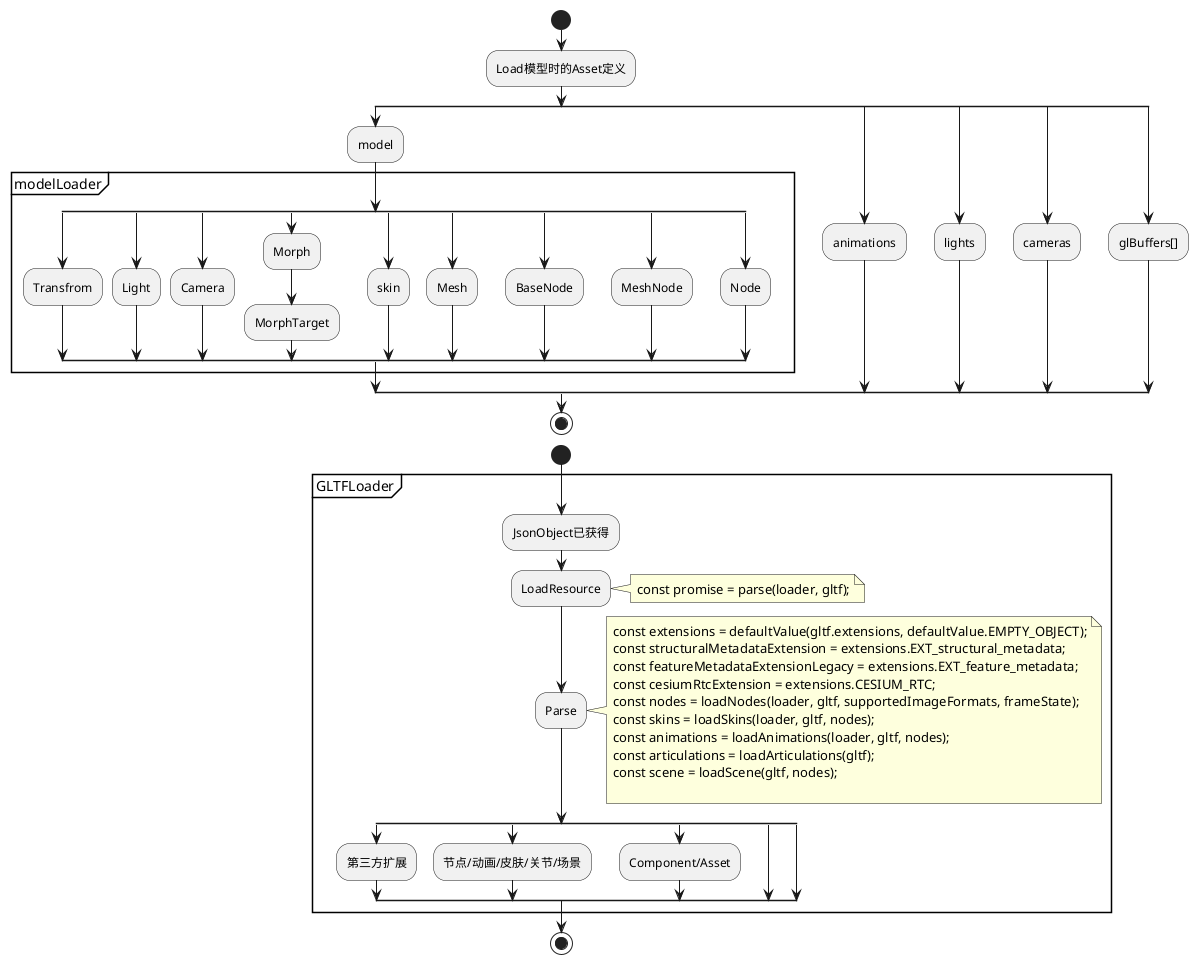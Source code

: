 @startuml Asset
start
:Load模型时的Asset定义;
split
:model;
group modelLoader
split
:Transfrom;
split again
:Light;
split again
:Camera;
split again
:Morph;
:MorphTarget;
split again
:skin;
split again
:Mesh;
split again
:BaseNode;
split again
:MeshNode;
split again
:Node;
endsplit
endgroup
split again
:animations;
split again
:lights;
split again
:cameras;
split again
:glBuffers[];
endsplit
stop
start
group GLTFLoader
:JsonObject已获得;
:LoadResource;
note right
const promise = parse(loader, gltf);
endNote
:Parse;
note right
const extensions = defaultValue(gltf.extensions, defaultValue.EMPTY_OBJECT);
const structuralMetadataExtension = extensions.EXT_structural_metadata;
const featureMetadataExtensionLegacy = extensions.EXT_feature_metadata;
const cesiumRtcExtension = extensions.CESIUM_RTC;
const nodes = loadNodes(loader, gltf, supportedImageFormats, frameState);
const skins = loadSkins(loader, gltf, nodes);
const animations = loadAnimations(loader, gltf, nodes);
const articulations = loadArticulations(gltf);
const scene = loadScene(gltf, nodes);

endNote
split
:第三方扩展;
split again
:节点/动画/皮肤/关节/场景;
split again
:Component/Asset;
split again

split again

endsplit
endgroup
stop
@enduml